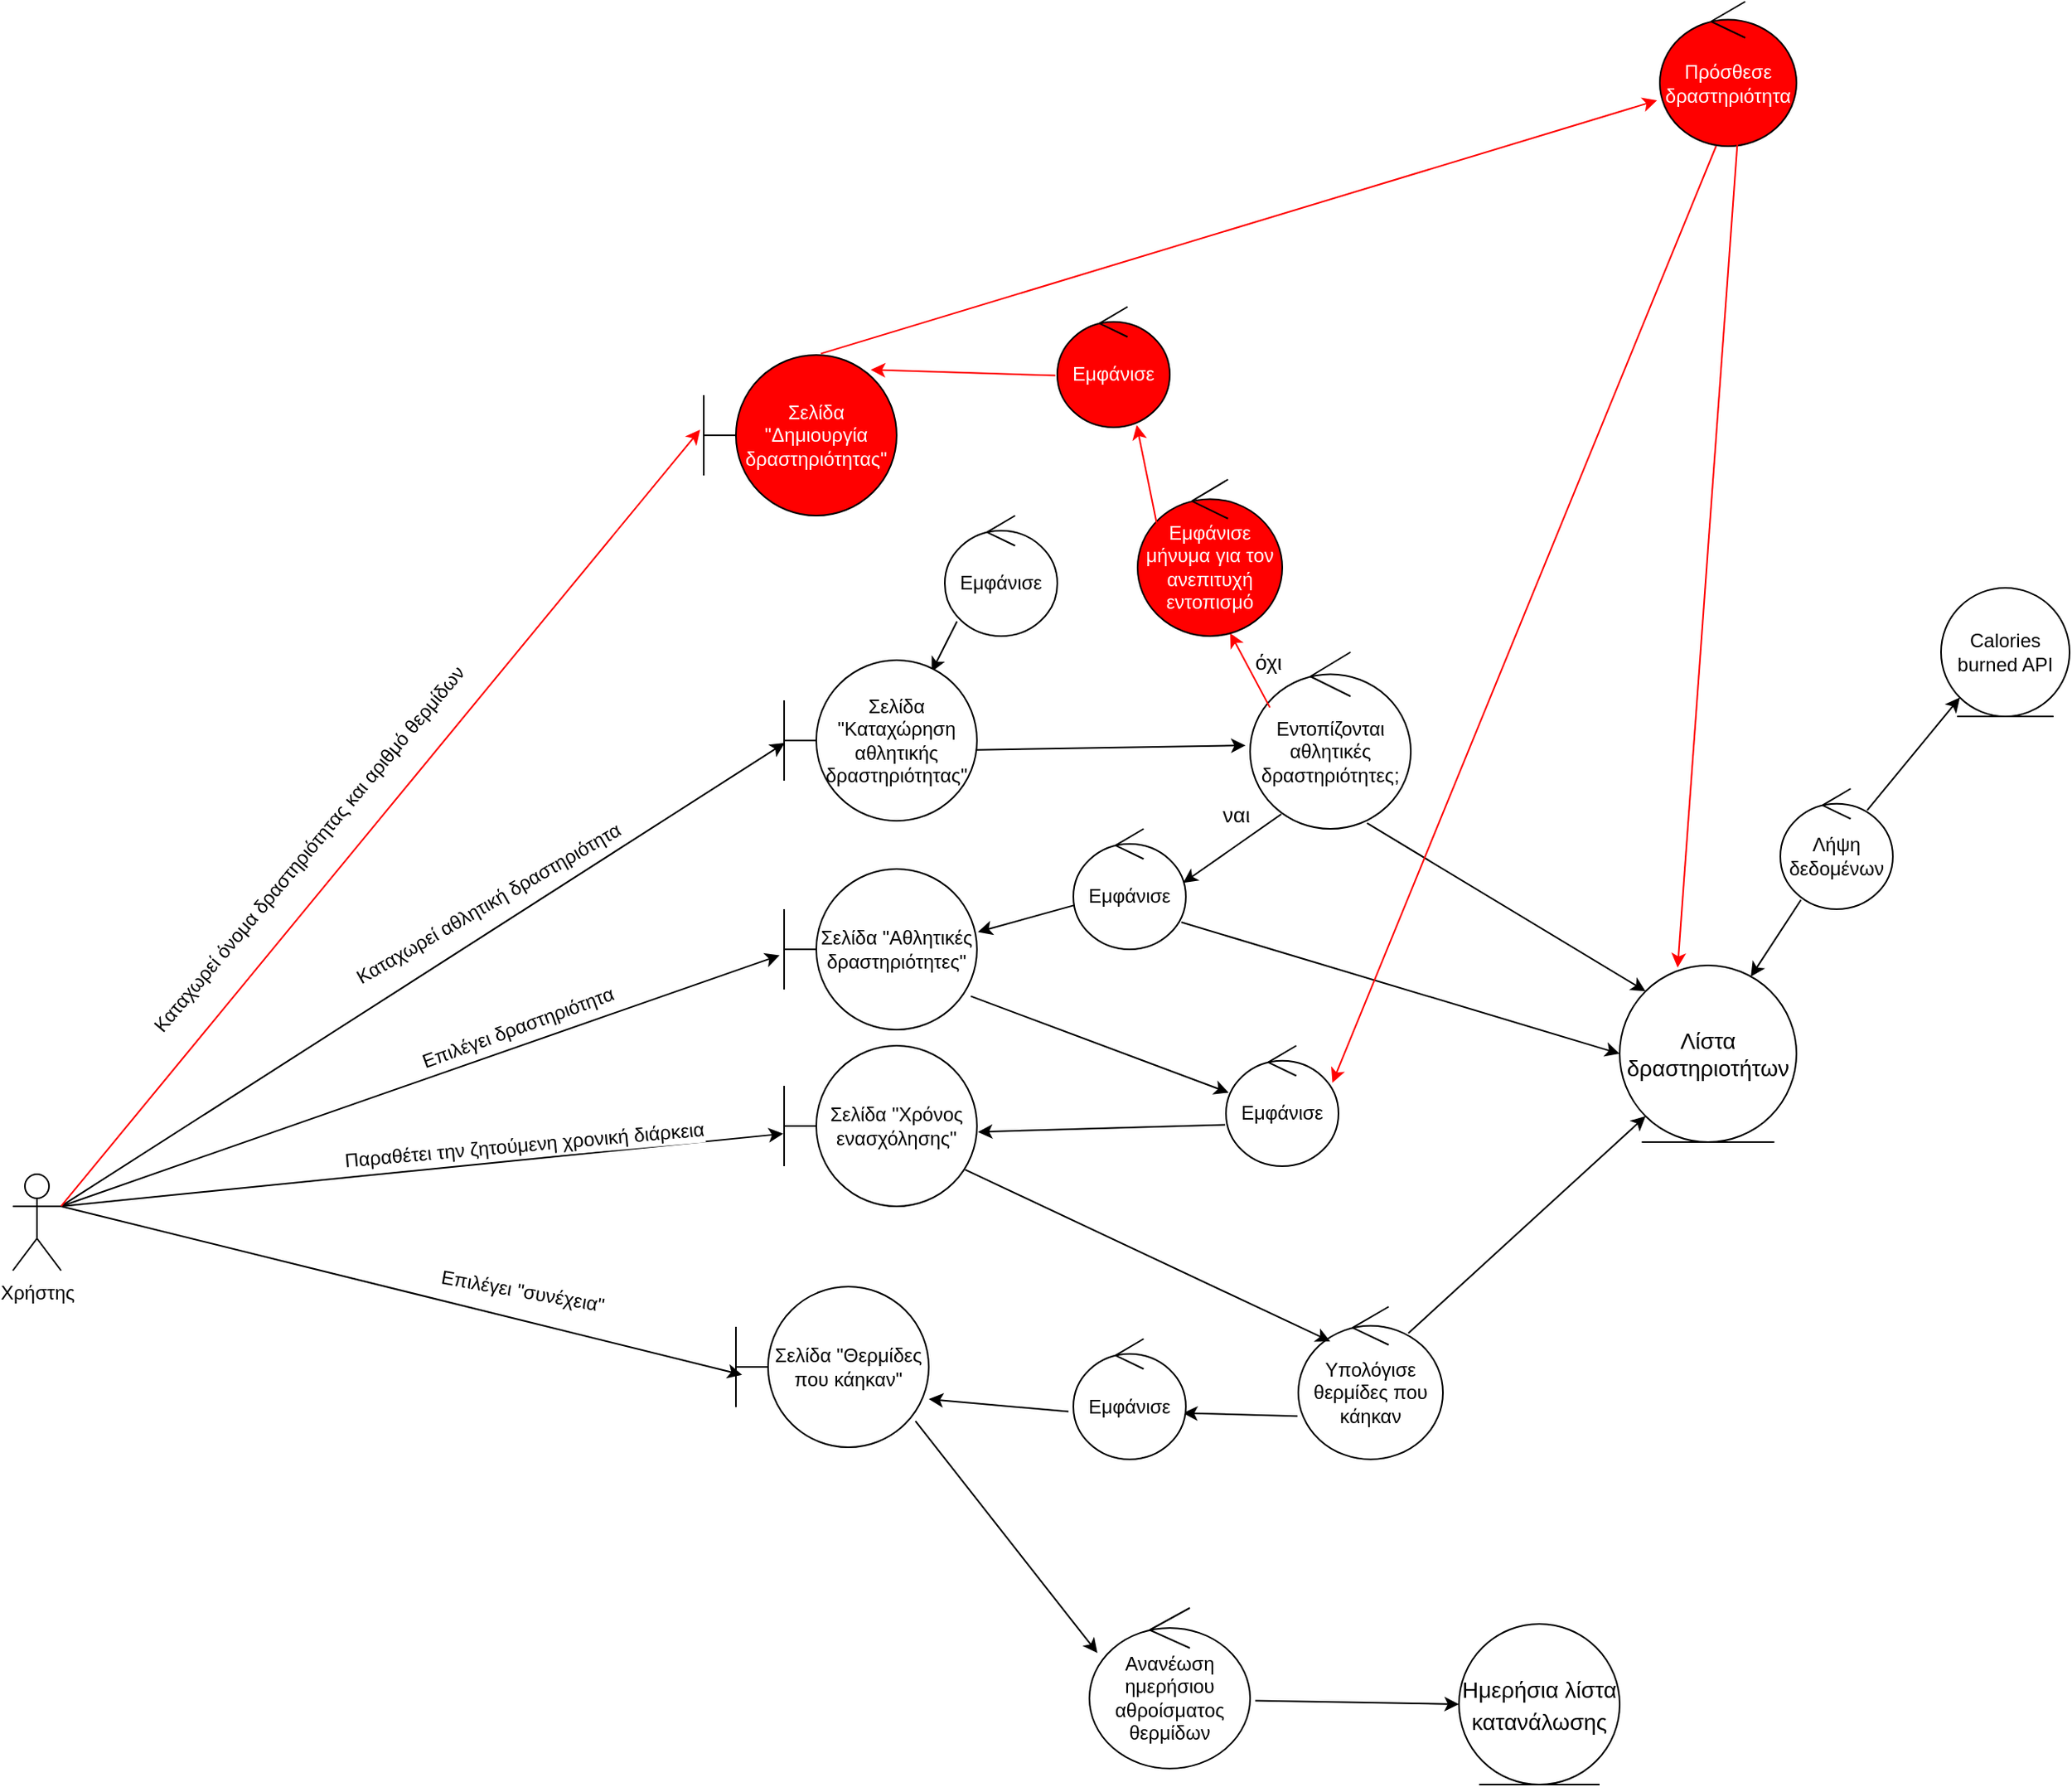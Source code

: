 <mxfile version="21.3.2" type="device">
  <diagram name="Σελίδα-1" id="WVEBd1sjFHavCeA0LY7U">
    <mxGraphModel dx="2004" dy="1088" grid="1" gridSize="10" guides="1" tooltips="1" connect="1" arrows="1" fold="1" page="1" pageScale="1" pageWidth="1169" pageHeight="1654" math="0" shadow="0">
      <root>
        <mxCell id="0" />
        <mxCell id="1" parent="0" />
        <mxCell id="0PJVexgfUQqbQcvrqmtI-3" value="" style="edgeStyle=none;rounded=0;orthogonalLoop=1;jettySize=auto;html=1;entryX=0.003;entryY=0.515;entryDx=0;entryDy=0;entryPerimeter=0;exitX=1;exitY=0.333;exitDx=0;exitDy=0;exitPerimeter=0;" parent="1" source="0PJVexgfUQqbQcvrqmtI-11" target="03VLzebZlxG2TE9U5CC9-4" edge="1">
          <mxGeometry relative="1" as="geometry">
            <mxPoint x="1212" y="651.23" as="sourcePoint" />
            <mxPoint x="662" y="570" as="targetPoint" />
          </mxGeometry>
        </mxCell>
        <mxCell id="0PJVexgfUQqbQcvrqmtI-11" value="Χρήστης" style="shape=umlActor;verticalLabelPosition=bottom;verticalAlign=top;html=1;outlineConnect=0;" parent="1" vertex="1">
          <mxGeometry x="230" y="850" width="30" height="60" as="geometry" />
        </mxCell>
        <mxCell id="03VLzebZlxG2TE9U5CC9-1" value="Εμφάνισε" style="ellipse;shape=umlControl;whiteSpace=wrap;html=1;strokeColor=#000000;" parent="1" vertex="1">
          <mxGeometry x="810" y="440" width="70" height="75" as="geometry" />
        </mxCell>
        <mxCell id="03VLzebZlxG2TE9U5CC9-3" value="" style="edgeStyle=none;rounded=0;orthogonalLoop=1;jettySize=auto;html=1;exitX=0.108;exitY=0.878;exitDx=0;exitDy=0;exitPerimeter=0;entryX=0.765;entryY=0.072;entryDx=0;entryDy=0;entryPerimeter=0;" parent="1" source="03VLzebZlxG2TE9U5CC9-1" target="03VLzebZlxG2TE9U5CC9-4" edge="1">
          <mxGeometry relative="1" as="geometry">
            <mxPoint x="594" y="510" as="sourcePoint" />
            <mxPoint x="760" y="470" as="targetPoint" />
          </mxGeometry>
        </mxCell>
        <mxCell id="03VLzebZlxG2TE9U5CC9-4" value="&lt;font&gt;Σελίδα &quot;Καταχώρηση αθλητικής δραστηριότητας&quot;&lt;/font&gt;" style="shape=umlBoundary;whiteSpace=wrap;html=1;strokeColor=#000000;fontColor=#000000;" parent="1" vertex="1">
          <mxGeometry x="710" y="530" width="120" height="100" as="geometry" />
        </mxCell>
        <mxCell id="03VLzebZlxG2TE9U5CC9-7" value="Καταχωρεί αθλητική δραστηριότητα" style="edgeLabel;html=1;align=center;verticalAlign=middle;resizable=0;points=[];fontSize=12;rotation=-30;" parent="1" vertex="1" connectable="0">
          <mxGeometry x="530.001" y="672.499" as="geometry">
            <mxPoint x="-9" y="6" as="offset" />
          </mxGeometry>
        </mxCell>
        <mxCell id="03VLzebZlxG2TE9U5CC9-8" value="" style="edgeStyle=none;rounded=0;orthogonalLoop=1;jettySize=auto;html=1;exitX=0.995;exitY=0.559;exitDx=0;exitDy=0;exitPerimeter=0;entryX=-0.028;entryY=0.528;entryDx=0;entryDy=0;entryPerimeter=0;" parent="1" source="03VLzebZlxG2TE9U5CC9-4" target="03VLzebZlxG2TE9U5CC9-9" edge="1">
          <mxGeometry relative="1" as="geometry">
            <mxPoint x="788" y="315" as="sourcePoint" />
            <mxPoint x="990" y="586" as="targetPoint" />
          </mxGeometry>
        </mxCell>
        <mxCell id="03VLzebZlxG2TE9U5CC9-9" value="Εντοπίζονται αθλητικές δραστηριότητες;" style="ellipse;shape=umlControl;whiteSpace=wrap;html=1;strokeColor=#000000;" parent="1" vertex="1">
          <mxGeometry x="1000" y="525" width="100" height="110" as="geometry" />
        </mxCell>
        <mxCell id="03VLzebZlxG2TE9U5CC9-10" value="" style="edgeStyle=none;rounded=0;orthogonalLoop=1;jettySize=auto;html=1;exitX=0.728;exitY=0.968;exitDx=0;exitDy=0;exitPerimeter=0;entryX=0;entryY=0;entryDx=0;entryDy=0;" parent="1" source="03VLzebZlxG2TE9U5CC9-9" target="03VLzebZlxG2TE9U5CC9-75" edge="1">
          <mxGeometry relative="1" as="geometry">
            <mxPoint x="900" y="393" as="sourcePoint" />
            <mxPoint x="1230" y="730" as="targetPoint" />
          </mxGeometry>
        </mxCell>
        <mxCell id="03VLzebZlxG2TE9U5CC9-11" value="Calories burned API" style="ellipse;shape=umlEntity;whiteSpace=wrap;html=1;" parent="1" vertex="1">
          <mxGeometry x="1430" y="485" width="80" height="80" as="geometry" />
        </mxCell>
        <mxCell id="03VLzebZlxG2TE9U5CC9-14" value="" style="edgeStyle=none;rounded=0;orthogonalLoop=1;jettySize=auto;html=1;exitX=0.194;exitY=0.917;exitDx=0;exitDy=0;exitPerimeter=0;entryX=0.976;entryY=0.449;entryDx=0;entryDy=0;entryPerimeter=0;" parent="1" source="03VLzebZlxG2TE9U5CC9-9" target="03VLzebZlxG2TE9U5CC9-16" edge="1">
          <mxGeometry relative="1" as="geometry">
            <mxPoint x="1104" y="575" as="sourcePoint" />
            <mxPoint x="960" y="680" as="targetPoint" />
          </mxGeometry>
        </mxCell>
        <mxCell id="03VLzebZlxG2TE9U5CC9-15" value="ναι&lt;br style=&quot;font-size: 13px;&quot;&gt;" style="edgeLabel;html=1;align=center;verticalAlign=middle;resizable=0;points=[];fontSize=13;" parent="1" vertex="1" connectable="0">
          <mxGeometry x="1000.001" y="619.999" as="geometry">
            <mxPoint x="-9" y="6" as="offset" />
          </mxGeometry>
        </mxCell>
        <mxCell id="03VLzebZlxG2TE9U5CC9-16" value="Εμφάνισε" style="ellipse;shape=umlControl;whiteSpace=wrap;html=1;strokeColor=#000000;" parent="1" vertex="1">
          <mxGeometry x="890" y="635" width="70" height="75" as="geometry" />
        </mxCell>
        <mxCell id="03VLzebZlxG2TE9U5CC9-17" value="&lt;font&gt;Σελίδα &quot;Αθλητικές δραστηριότητες&quot;&lt;/font&gt;" style="shape=umlBoundary;whiteSpace=wrap;html=1;strokeColor=#000000;fontColor=#000000;" parent="1" vertex="1">
          <mxGeometry x="710" y="660" width="120" height="100" as="geometry" />
        </mxCell>
        <mxCell id="03VLzebZlxG2TE9U5CC9-18" value="" style="edgeStyle=none;rounded=0;orthogonalLoop=1;jettySize=auto;html=1;exitX=0.008;exitY=0.634;exitDx=0;exitDy=0;exitPerimeter=0;entryX=1.005;entryY=0.392;entryDx=0;entryDy=0;entryPerimeter=0;" parent="1" source="03VLzebZlxG2TE9U5CC9-16" target="03VLzebZlxG2TE9U5CC9-17" edge="1">
          <mxGeometry relative="1" as="geometry">
            <mxPoint x="870" y="730" as="sourcePoint" />
            <mxPoint x="834" y="712" as="targetPoint" />
          </mxGeometry>
        </mxCell>
        <mxCell id="03VLzebZlxG2TE9U5CC9-19" value="" style="edgeStyle=none;rounded=0;orthogonalLoop=1;jettySize=auto;html=1;exitX=0.96;exitY=0.775;exitDx=0;exitDy=0;exitPerimeter=0;entryX=0;entryY=0.5;entryDx=0;entryDy=0;" parent="1" source="03VLzebZlxG2TE9U5CC9-16" target="03VLzebZlxG2TE9U5CC9-75" edge="1">
          <mxGeometry relative="1" as="geometry">
            <mxPoint x="913" y="698" as="sourcePoint" />
            <mxPoint x="1210" y="760" as="targetPoint" />
          </mxGeometry>
        </mxCell>
        <mxCell id="03VLzebZlxG2TE9U5CC9-20" value="" style="edgeStyle=none;rounded=0;orthogonalLoop=1;jettySize=auto;html=1;entryX=-0.023;entryY=0.537;entryDx=0;entryDy=0;entryPerimeter=0;exitX=1;exitY=0.333;exitDx=0;exitDy=0;exitPerimeter=0;" parent="1" source="0PJVexgfUQqbQcvrqmtI-11" target="03VLzebZlxG2TE9U5CC9-17" edge="1">
          <mxGeometry relative="1" as="geometry">
            <mxPoint x="500" y="590" as="sourcePoint" />
            <mxPoint x="720" y="592" as="targetPoint" />
          </mxGeometry>
        </mxCell>
        <mxCell id="03VLzebZlxG2TE9U5CC9-21" value="Επιλέγει δραστηριότητα" style="edgeLabel;html=1;align=center;verticalAlign=middle;resizable=0;points=[];fontSize=12;rotation=-20;" parent="1" vertex="1" connectable="0">
          <mxGeometry x="550.001" y="749.999" as="geometry">
            <mxPoint x="-9" y="6" as="offset" />
          </mxGeometry>
        </mxCell>
        <mxCell id="03VLzebZlxG2TE9U5CC9-22" value="" style="edgeStyle=none;rounded=0;orthogonalLoop=1;jettySize=auto;html=1;exitX=0.968;exitY=0.792;exitDx=0;exitDy=0;exitPerimeter=0;entryX=0.024;entryY=0.39;entryDx=0;entryDy=0;entryPerimeter=0;" parent="1" source="03VLzebZlxG2TE9U5CC9-17" target="03VLzebZlxG2TE9U5CC9-23" edge="1">
          <mxGeometry relative="1" as="geometry">
            <mxPoint x="741" y="820" as="sourcePoint" />
            <mxPoint x="900" y="800" as="targetPoint" />
          </mxGeometry>
        </mxCell>
        <mxCell id="03VLzebZlxG2TE9U5CC9-23" value="Εμφάνισε" style="ellipse;shape=umlControl;whiteSpace=wrap;html=1;strokeColor=#000000;" parent="1" vertex="1">
          <mxGeometry x="985" y="770" width="70" height="75" as="geometry" />
        </mxCell>
        <mxCell id="03VLzebZlxG2TE9U5CC9-25" value="" style="edgeStyle=none;rounded=0;orthogonalLoop=1;jettySize=auto;html=1;exitX=-0.008;exitY=0.656;exitDx=0;exitDy=0;exitPerimeter=0;entryX=1.005;entryY=0.537;entryDx=0;entryDy=0;entryPerimeter=0;" parent="1" source="03VLzebZlxG2TE9U5CC9-23" target="03VLzebZlxG2TE9U5CC9-26" edge="1">
          <mxGeometry relative="1" as="geometry">
            <mxPoint x="836" y="749" as="sourcePoint" />
            <mxPoint x="840" y="820" as="targetPoint" />
          </mxGeometry>
        </mxCell>
        <mxCell id="03VLzebZlxG2TE9U5CC9-26" value="&lt;font&gt;Σελίδα &quot;Χρόνος ενασχόλησης&quot;&lt;/font&gt;" style="shape=umlBoundary;whiteSpace=wrap;html=1;strokeColor=#000000;fontColor=#000000;" parent="1" vertex="1">
          <mxGeometry x="710" y="770" width="120" height="100" as="geometry" />
        </mxCell>
        <mxCell id="03VLzebZlxG2TE9U5CC9-28" value="" style="edgeStyle=none;rounded=0;orthogonalLoop=1;jettySize=auto;html=1;entryX=-0.005;entryY=0.548;entryDx=0;entryDy=0;entryPerimeter=0;exitX=1;exitY=0.333;exitDx=0;exitDy=0;exitPerimeter=0;" parent="1" source="0PJVexgfUQqbQcvrqmtI-11" target="03VLzebZlxG2TE9U5CC9-26" edge="1">
          <mxGeometry relative="1" as="geometry">
            <mxPoint x="490" y="570" as="sourcePoint" />
            <mxPoint x="717" y="724" as="targetPoint" />
          </mxGeometry>
        </mxCell>
        <mxCell id="03VLzebZlxG2TE9U5CC9-29" value="Παραθέτει την ζητούμενη χρονική διάρκεια" style="edgeLabel;html=1;align=center;verticalAlign=middle;resizable=0;points=[];fontSize=12;rotation=-5;" parent="1" vertex="1" connectable="0">
          <mxGeometry x="550.001" y="839.999" as="geometry">
            <mxPoint x="-1.715" y="-8.42" as="offset" />
          </mxGeometry>
        </mxCell>
        <mxCell id="03VLzebZlxG2TE9U5CC9-38" value="Υπολόγισε θερμίδες που κάηκαν" style="ellipse;shape=umlControl;whiteSpace=wrap;html=1;strokeColor=#000000;" parent="1" vertex="1">
          <mxGeometry x="1030" y="932.5" width="90" height="95" as="geometry" />
        </mxCell>
        <mxCell id="03VLzebZlxG2TE9U5CC9-40" value="" style="edgeStyle=none;rounded=0;orthogonalLoop=1;jettySize=auto;html=1;exitX=0.761;exitY=0.174;exitDx=0;exitDy=0;exitPerimeter=0;entryX=0;entryY=1;entryDx=0;entryDy=0;" parent="1" source="03VLzebZlxG2TE9U5CC9-38" target="03VLzebZlxG2TE9U5CC9-75" edge="1">
          <mxGeometry relative="1" as="geometry">
            <mxPoint x="967" y="703" as="sourcePoint" />
            <mxPoint x="1250" y="830" as="targetPoint" />
          </mxGeometry>
        </mxCell>
        <mxCell id="03VLzebZlxG2TE9U5CC9-43" value="" style="edgeStyle=none;rounded=0;orthogonalLoop=1;jettySize=auto;html=1;exitX=-0.006;exitY=0.717;exitDx=0;exitDy=0;exitPerimeter=0;entryX=0.975;entryY=0.616;entryDx=0;entryDy=0;entryPerimeter=0;" parent="1" source="03VLzebZlxG2TE9U5CC9-38" target="03VLzebZlxG2TE9U5CC9-44" edge="1">
          <mxGeometry relative="1" as="geometry">
            <mxPoint x="958" y="950" as="sourcePoint" />
            <mxPoint x="800" y="1088" as="targetPoint" />
          </mxGeometry>
        </mxCell>
        <mxCell id="03VLzebZlxG2TE9U5CC9-44" value="Εμφάνισε" style="ellipse;shape=umlControl;whiteSpace=wrap;html=1;strokeColor=#000000;" parent="1" vertex="1">
          <mxGeometry x="890" y="952.5" width="70" height="75" as="geometry" />
        </mxCell>
        <mxCell id="03VLzebZlxG2TE9U5CC9-45" value="&lt;font&gt;Σελίδα &quot;Θερμίδες που κάηκαν&quot;&lt;/font&gt;" style="shape=umlBoundary;whiteSpace=wrap;html=1;strokeColor=#000000;fontColor=#000000;" parent="1" vertex="1">
          <mxGeometry x="680" y="920" width="120" height="100" as="geometry" />
        </mxCell>
        <mxCell id="03VLzebZlxG2TE9U5CC9-46" value="" style="edgeStyle=none;rounded=0;orthogonalLoop=1;jettySize=auto;html=1;exitX=-0.043;exitY=0.604;exitDx=0;exitDy=0;exitPerimeter=0;" parent="1" source="03VLzebZlxG2TE9U5CC9-44" edge="1">
          <mxGeometry relative="1" as="geometry">
            <mxPoint x="1009" y="1098" as="sourcePoint" />
            <mxPoint x="800" y="990" as="targetPoint" />
          </mxGeometry>
        </mxCell>
        <mxCell id="03VLzebZlxG2TE9U5CC9-47" value="" style="edgeStyle=none;rounded=0;orthogonalLoop=1;jettySize=auto;html=1;entryX=0.032;entryY=0.549;entryDx=0;entryDy=0;entryPerimeter=0;exitX=1;exitY=0.333;exitDx=0;exitDy=0;exitPerimeter=0;" parent="1" source="0PJVexgfUQqbQcvrqmtI-11" target="03VLzebZlxG2TE9U5CC9-45" edge="1">
          <mxGeometry relative="1" as="geometry">
            <mxPoint x="350" y="670" as="sourcePoint" />
            <mxPoint x="648" y="988" as="targetPoint" />
          </mxGeometry>
        </mxCell>
        <mxCell id="03VLzebZlxG2TE9U5CC9-48" value="Επιλέγει &quot;συνέχεια&quot;" style="edgeLabel;html=1;align=center;verticalAlign=middle;resizable=0;points=[];fontSize=12;rotation=10;" parent="1" vertex="1" connectable="0">
          <mxGeometry x="560.001" y="909.999" as="geometry">
            <mxPoint x="-10.414" y="14.485" as="offset" />
          </mxGeometry>
        </mxCell>
        <mxCell id="03VLzebZlxG2TE9U5CC9-49" value="" style="edgeStyle=none;rounded=0;orthogonalLoop=1;jettySize=auto;html=1;exitX=0.931;exitY=0.837;exitDx=0;exitDy=0;exitPerimeter=0;entryX=0.05;entryY=0.281;entryDx=0;entryDy=0;entryPerimeter=0;" parent="1" source="03VLzebZlxG2TE9U5CC9-45" target="03VLzebZlxG2TE9U5CC9-51" edge="1">
          <mxGeometry relative="1" as="geometry">
            <mxPoint x="887" y="1095" as="sourcePoint" />
            <mxPoint x="879.44" y="1192.55" as="targetPoint" />
          </mxGeometry>
        </mxCell>
        <mxCell id="03VLzebZlxG2TE9U5CC9-51" value="Ανανέωση ημερήσιου αθροίσματος θερμίδων" style="ellipse;shape=umlControl;whiteSpace=wrap;html=1;strokeColor=#000000;" parent="1" vertex="1">
          <mxGeometry x="900" y="1120" width="100" height="100" as="geometry" />
        </mxCell>
        <mxCell id="03VLzebZlxG2TE9U5CC9-52" value="&lt;font style=&quot;font-size: 14px;&quot;&gt;Ημερήσια λίστα κατανάλωσης&lt;/font&gt;" style="ellipse;shape=umlEntity;whiteSpace=wrap;html=1;fontSize=16;strokeColor=#000000;fontColor=#000000;" parent="1" vertex="1">
          <mxGeometry x="1130" y="1130" width="100" height="100" as="geometry" />
        </mxCell>
        <mxCell id="03VLzebZlxG2TE9U5CC9-54" value="" style="edgeStyle=none;rounded=0;orthogonalLoop=1;jettySize=auto;html=1;exitX=1.032;exitY=0.577;exitDx=0;exitDy=0;exitPerimeter=0;entryX=0;entryY=0.5;entryDx=0;entryDy=0;" parent="1" source="03VLzebZlxG2TE9U5CC9-51" target="03VLzebZlxG2TE9U5CC9-52" edge="1">
          <mxGeometry relative="1" as="geometry">
            <mxPoint x="1014" y="1259" as="sourcePoint" />
            <mxPoint x="1196" y="1043" as="targetPoint" />
          </mxGeometry>
        </mxCell>
        <mxCell id="03VLzebZlxG2TE9U5CC9-61" value="όχι" style="edgeLabel;html=1;align=center;verticalAlign=middle;resizable=0;points=[];fontSize=13;" parent="1" vertex="1" connectable="0">
          <mxGeometry x="1020.001" y="524.999" as="geometry">
            <mxPoint x="-9" y="6" as="offset" />
          </mxGeometry>
        </mxCell>
        <mxCell id="03VLzebZlxG2TE9U5CC9-62" value="" style="edgeStyle=none;rounded=0;orthogonalLoop=1;jettySize=auto;html=1;exitX=0.123;exitY=0.313;exitDx=0;exitDy=0;exitPerimeter=0;entryX=0.64;entryY=0.981;entryDx=0;entryDy=0;entryPerimeter=0;strokeColor=#FF0000;" parent="1" source="03VLzebZlxG2TE9U5CC9-9" target="03VLzebZlxG2TE9U5CC9-63" edge="1">
          <mxGeometry relative="1" as="geometry">
            <mxPoint x="1083" y="641" as="sourcePoint" />
            <mxPoint x="730" y="260" as="targetPoint" />
          </mxGeometry>
        </mxCell>
        <mxCell id="03VLzebZlxG2TE9U5CC9-63" value="Εμφάνισε μήνυμα για τον ανεπιτυχή εντοπισμό&lt;br&gt;" style="ellipse;shape=umlControl;whiteSpace=wrap;html=1;strokeColor=#000000;fontColor=#FFFFFF;fillColor=#FF0000;" parent="1" vertex="1">
          <mxGeometry x="930" y="417.5" width="90" height="97.5" as="geometry" />
        </mxCell>
        <mxCell id="03VLzebZlxG2TE9U5CC9-65" value="" style="edgeStyle=none;rounded=0;orthogonalLoop=1;jettySize=auto;html=1;exitX=0.132;exitY=0.28;exitDx=0;exitDy=0;exitPerimeter=0;entryX=0.706;entryY=0.982;entryDx=0;entryDy=0;entryPerimeter=0;strokeColor=#FF0000;" parent="1" source="03VLzebZlxG2TE9U5CC9-63" target="03VLzebZlxG2TE9U5CC9-66" edge="1">
          <mxGeometry relative="1" as="geometry">
            <mxPoint x="798" y="485" as="sourcePoint" />
            <mxPoint x="890" y="320" as="targetPoint" />
            <Array as="points" />
          </mxGeometry>
        </mxCell>
        <mxCell id="03VLzebZlxG2TE9U5CC9-66" value="Εμφάνισε" style="ellipse;shape=umlControl;whiteSpace=wrap;html=1;strokeColor=#000000;fillColor=#FF0000;fontColor=#FFFFFF;" parent="1" vertex="1">
          <mxGeometry x="880" y="310" width="70" height="75" as="geometry" />
        </mxCell>
        <mxCell id="03VLzebZlxG2TE9U5CC9-71" value="" style="edgeStyle=none;rounded=0;orthogonalLoop=1;jettySize=auto;html=1;exitX=-0.017;exitY=0.57;exitDx=0;exitDy=0;exitPerimeter=0;strokeColor=#FF0000;entryX=0.866;entryY=0.092;entryDx=0;entryDy=0;entryPerimeter=0;" parent="1" source="03VLzebZlxG2TE9U5CC9-66" target="03VLzebZlxG2TE9U5CC9-72" edge="1">
          <mxGeometry relative="1" as="geometry">
            <mxPoint x="700" y="393" as="sourcePoint" />
            <mxPoint x="720" y="310" as="targetPoint" />
          </mxGeometry>
        </mxCell>
        <mxCell id="03VLzebZlxG2TE9U5CC9-72" value="&lt;font&gt;Σελίδα &quot;Δημιουργία δραστηριότητας&quot;&lt;/font&gt;" style="shape=umlBoundary;whiteSpace=wrap;html=1;strokeColor=#000000;fontColor=#FFFFFF;fillColor=#FF0000;" parent="1" vertex="1">
          <mxGeometry x="660" y="340" width="120" height="100" as="geometry" />
        </mxCell>
        <mxCell id="03VLzebZlxG2TE9U5CC9-73" value="" style="edgeStyle=none;rounded=0;orthogonalLoop=1;jettySize=auto;html=1;entryX=-0.019;entryY=0.465;entryDx=0;entryDy=0;entryPerimeter=0;exitX=1;exitY=0.333;exitDx=0;exitDy=0;exitPerimeter=0;strokeColor=#FF0000;" parent="1" source="0PJVexgfUQqbQcvrqmtI-11" target="03VLzebZlxG2TE9U5CC9-72" edge="1">
          <mxGeometry relative="1" as="geometry">
            <mxPoint x="210" y="593" as="sourcePoint" />
            <mxPoint x="660" y="515" as="targetPoint" />
          </mxGeometry>
        </mxCell>
        <mxCell id="03VLzebZlxG2TE9U5CC9-74" value="Καταχωρεί όνομα δραστηριότητας και αριθμό θερμίδων" style="edgeLabel;html=1;align=center;verticalAlign=middle;resizable=0;points=[];fontSize=12;rotation=-50;" parent="1" vertex="1" connectable="0">
          <mxGeometry x="420.001" y="634.999" as="geometry">
            <mxPoint x="-13.746" y="3.455" as="offset" />
          </mxGeometry>
        </mxCell>
        <mxCell id="03VLzebZlxG2TE9U5CC9-75" value="&lt;font style=&quot;font-size: 14px;&quot;&gt;Λίστα δραστηριοτήτων&lt;/font&gt;" style="ellipse;shape=umlEntity;whiteSpace=wrap;html=1;fontSize=14;strokeColor=#000000;fontColor=#000000;" parent="1" vertex="1">
          <mxGeometry x="1230" y="720" width="110" height="110" as="geometry" />
        </mxCell>
        <mxCell id="03VLzebZlxG2TE9U5CC9-76" value="" style="edgeStyle=none;rounded=0;orthogonalLoop=1;jettySize=auto;html=1;entryX=0;entryY=1;entryDx=0;entryDy=0;exitX=0.772;exitY=0.179;exitDx=0;exitDy=0;exitPerimeter=0;" parent="1" source="03VLzebZlxG2TE9U5CC9-77" target="03VLzebZlxG2TE9U5CC9-11" edge="1">
          <mxGeometry relative="1" as="geometry">
            <mxPoint x="1360" y="680" as="sourcePoint" />
            <mxPoint x="841" y="709" as="targetPoint" />
          </mxGeometry>
        </mxCell>
        <mxCell id="03VLzebZlxG2TE9U5CC9-77" value="Λήψη δεδομένων&lt;br&gt;" style="ellipse;shape=umlControl;whiteSpace=wrap;html=1;strokeColor=#000000;" parent="1" vertex="1">
          <mxGeometry x="1330" y="610" width="70" height="75" as="geometry" />
        </mxCell>
        <mxCell id="03VLzebZlxG2TE9U5CC9-79" value="" style="edgeStyle=none;rounded=0;orthogonalLoop=1;jettySize=auto;html=1;entryX=0.742;entryY=0.064;entryDx=0;entryDy=0;exitX=0.183;exitY=0.923;exitDx=0;exitDy=0;exitPerimeter=0;entryPerimeter=0;" parent="1" source="03VLzebZlxG2TE9U5CC9-77" target="03VLzebZlxG2TE9U5CC9-75" edge="1">
          <mxGeometry relative="1" as="geometry">
            <mxPoint x="1394" y="633" as="sourcePoint" />
            <mxPoint x="1452" y="563" as="targetPoint" />
          </mxGeometry>
        </mxCell>
        <mxCell id="03VLzebZlxG2TE9U5CC9-81" value="" style="edgeStyle=none;rounded=0;orthogonalLoop=1;jettySize=auto;html=1;exitX=0.607;exitY=-0.008;exitDx=0;exitDy=0;exitPerimeter=0;strokeColor=#FF0000;entryX=-0.02;entryY=0.683;entryDx=0;entryDy=0;entryPerimeter=0;" parent="1" source="03VLzebZlxG2TE9U5CC9-72" target="03VLzebZlxG2TE9U5CC9-82" edge="1">
          <mxGeometry relative="1" as="geometry">
            <mxPoint x="725" y="220" as="sourcePoint" />
            <mxPoint x="1170" y="190" as="targetPoint" />
          </mxGeometry>
        </mxCell>
        <mxCell id="03VLzebZlxG2TE9U5CC9-82" value="Πρόσθεσε δραστηριότητα" style="ellipse;shape=umlControl;whiteSpace=wrap;html=1;strokeColor=#000000;fillColor=#FF0000;fontColor=#FFFFFF;" parent="1" vertex="1">
          <mxGeometry x="1255" y="120" width="85" height="90" as="geometry" />
        </mxCell>
        <mxCell id="03VLzebZlxG2TE9U5CC9-84" value="" style="edgeStyle=none;rounded=0;orthogonalLoop=1;jettySize=auto;html=1;exitX=0.568;exitY=0.979;exitDx=0;exitDy=0;exitPerimeter=0;strokeColor=#FF0000;entryX=0.328;entryY=0.013;entryDx=0;entryDy=0;entryPerimeter=0;" parent="1" source="03VLzebZlxG2TE9U5CC9-82" target="03VLzebZlxG2TE9U5CC9-75" edge="1">
          <mxGeometry relative="1" as="geometry">
            <mxPoint x="1140" y="417.5" as="sourcePoint" />
            <mxPoint x="1580" y="262.5" as="targetPoint" />
          </mxGeometry>
        </mxCell>
        <mxCell id="03VLzebZlxG2TE9U5CC9-85" value="" style="edgeStyle=none;rounded=0;orthogonalLoop=1;jettySize=auto;html=1;strokeColor=#FF0000;entryX=0.946;entryY=0.308;entryDx=0;entryDy=0;entryPerimeter=0;" parent="1" target="03VLzebZlxG2TE9U5CC9-23" edge="1">
          <mxGeometry relative="1" as="geometry">
            <mxPoint x="1290" y="210" as="sourcePoint" />
            <mxPoint x="1190" y="734" as="targetPoint" />
          </mxGeometry>
        </mxCell>
        <mxCell id="SU23HiWEGSXD1CZEmEL2-1" value="" style="edgeStyle=none;rounded=0;orthogonalLoop=1;jettySize=auto;html=1;exitX=0.939;exitY=0.772;exitDx=0;exitDy=0;exitPerimeter=0;entryX=0.221;entryY=0.227;entryDx=0;entryDy=0;entryPerimeter=0;" edge="1" parent="1" source="03VLzebZlxG2TE9U5CC9-26" target="03VLzebZlxG2TE9U5CC9-38">
          <mxGeometry relative="1" as="geometry">
            <mxPoint x="818" y="860" as="sourcePoint" />
            <mxPoint x="1030" y="850" as="targetPoint" />
          </mxGeometry>
        </mxCell>
      </root>
    </mxGraphModel>
  </diagram>
</mxfile>
